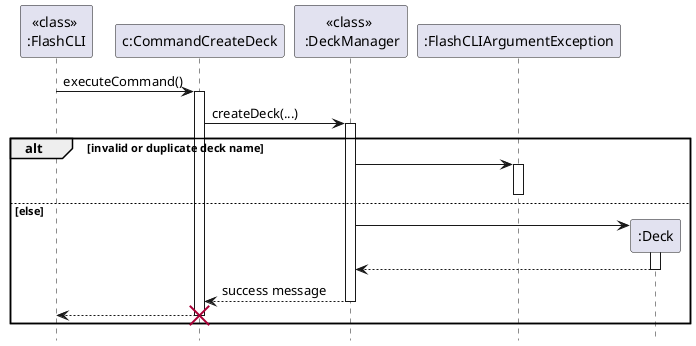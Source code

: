@startuml

hide footbox
participant "<<class>> \n:FlashCLI" as FlashCLI
participant "c:CommandCreateDeck" as CommandCreateDeck
participant "<<class>> \n :DeckManager" as DeckManager
participant ":FlashCLIArgumentException" as FlashCLIArgumentException
participant ":Deck" as Deck

FlashCLI -> CommandCreateDeck: executeCommand()
activate CommandCreateDeck
CommandCreateDeck -> DeckManager: createDeck(...)
activate DeckManager

alt invalid or duplicate deck name
    DeckManager -> FlashCLIArgumentException
    activate FlashCLIArgumentException
    deactivate FlashCLIArgumentException

else else
    create Deck
    DeckManager -> Deck
    activate Deck
    Deck --> DeckManager
    deactivate Deck
    DeckManager --> CommandCreateDeck : success message
    deactivate DeckManager
    CommandCreateDeck --> FlashCLI
    deactivate CommandCreateDeck
    destroy CommandCreateDeck
end alt

@enduml
